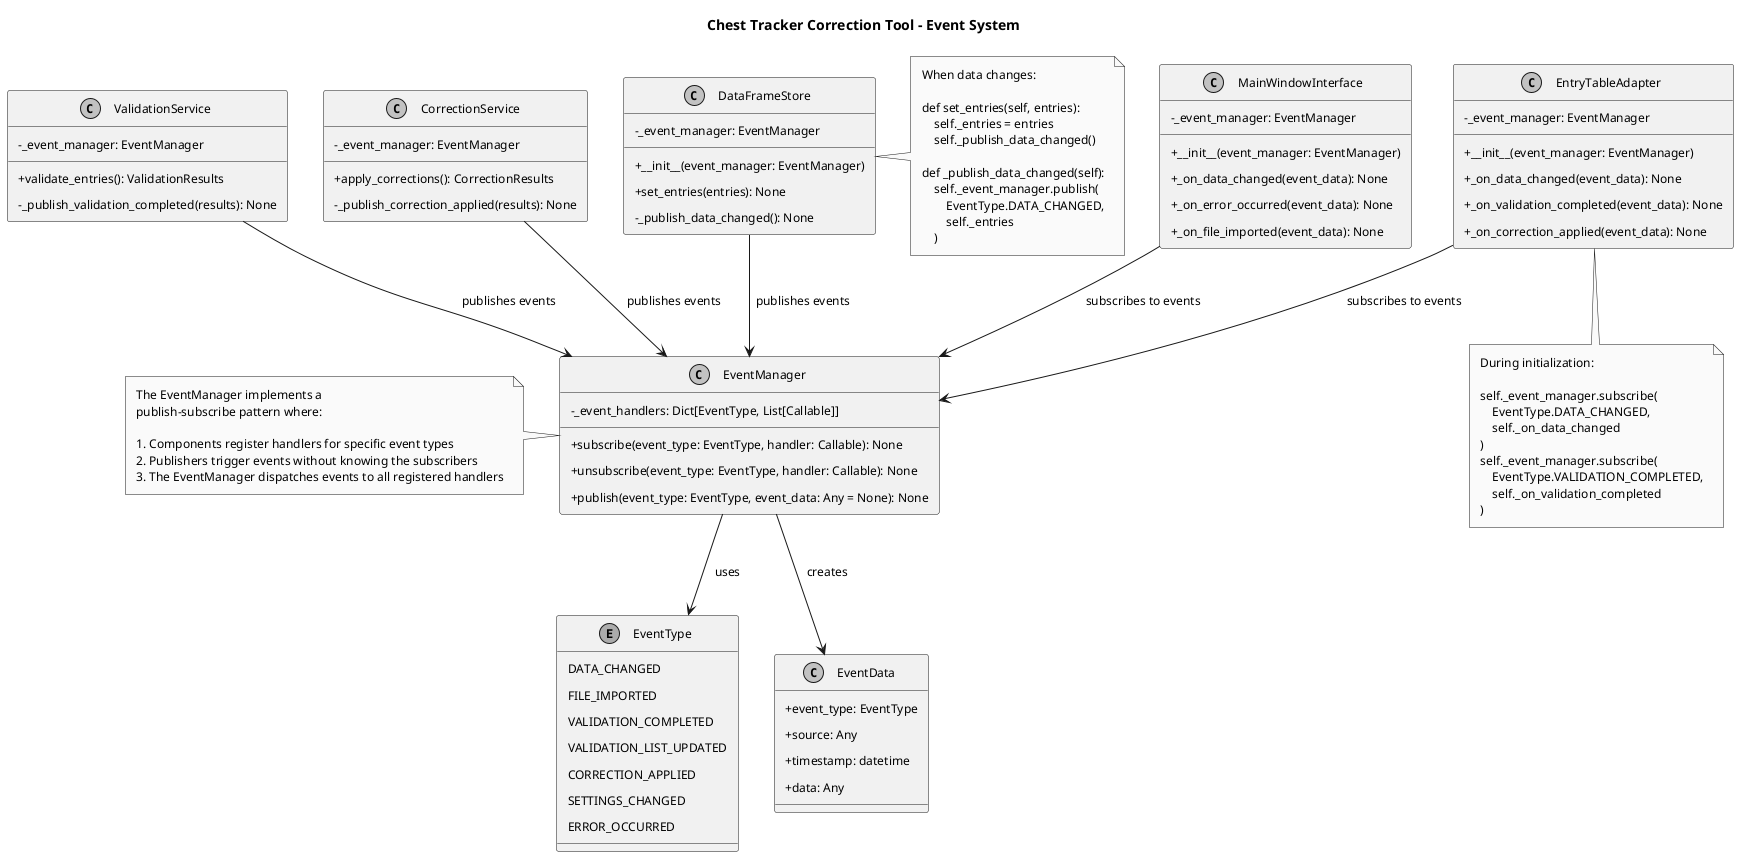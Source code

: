 @startuml Event System

' Theme and styling
skinparam monochrome true
skinparam defaultFontName Arial
skinparam defaultFontSize 12
skinparam padding 5
skinparam classAttributeIconSize 0

' Title
title Chest Tracker Correction Tool - Event System

' Classes and components
class "EventManager" as EventManager {
  -_event_handlers: Dict[EventType, List[Callable]]
  +subscribe(event_type: EventType, handler: Callable): None
  +unsubscribe(event_type: EventType, handler: Callable): None
  +publish(event_type: EventType, event_data: Any = None): None
}

enum "EventType" as EventType {
  DATA_CHANGED
  FILE_IMPORTED
  VALIDATION_COMPLETED
  VALIDATION_LIST_UPDATED
  CORRECTION_APPLIED
  SETTINGS_CHANGED
  ERROR_OCCURRED
}

class "EventData" as EventData {
  +event_type: EventType
  +source: Any
  +timestamp: datetime
  +data: Any
}

class "DataFrameStore" as DataStore {
  -_event_manager: EventManager
  +__init__(event_manager: EventManager)
  +set_entries(entries): None
  -_publish_data_changed(): None
}

class "ValidationService" as ValidationService {
  -_event_manager: EventManager
  +validate_entries(): ValidationResults
  -_publish_validation_completed(results): None
}

class "CorrectionService" as CorrectionService {
  -_event_manager: EventManager
  +apply_corrections(): CorrectionResults
  -_publish_correction_applied(results): None
}

class "EntryTableAdapter" as TableAdapter {
  -_event_manager: EventManager
  +__init__(event_manager: EventManager)
  +_on_data_changed(event_data): None
  +_on_validation_completed(event_data): None
  +_on_correction_applied(event_data): None
}

class "MainWindowInterface" as MainWindow {
  -_event_manager: EventManager
  +__init__(event_manager: EventManager)
  +_on_data_changed(event_data): None
  +_on_error_occurred(event_data): None
  +_on_file_imported(event_data): None
}

' Relationships
EventManager --> EventType : "uses"
EventManager --> EventData : "creates"

DataStore --> EventManager : "publishes events"
ValidationService --> EventManager : "publishes events"
CorrectionService --> EventManager : "publishes events"

TableAdapter --> EventManager : "subscribes to events"
MainWindow --> EventManager : "subscribes to events"

' Event flow
note left of EventManager
  The EventManager implements a 
  publish-subscribe pattern where:
  
  1. Components register handlers for specific event types
  2. Publishers trigger events without knowing the subscribers
  3. The EventManager dispatches events to all registered handlers
end note

' Event subscription example
note bottom of TableAdapter
  During initialization:
  
  self._event_manager.subscribe(
      EventType.DATA_CHANGED, 
      self._on_data_changed
  )
  self._event_manager.subscribe(
      EventType.VALIDATION_COMPLETED,
      self._on_validation_completed
  )
end note

' Event publication example
note right of DataStore
  When data changes:
  
  def set_entries(self, entries):
      self._entries = entries
      self._publish_data_changed()
      
  def _publish_data_changed(self):
      self._event_manager.publish(
          EventType.DATA_CHANGED,
          self._entries
      )
end note

@enduml 